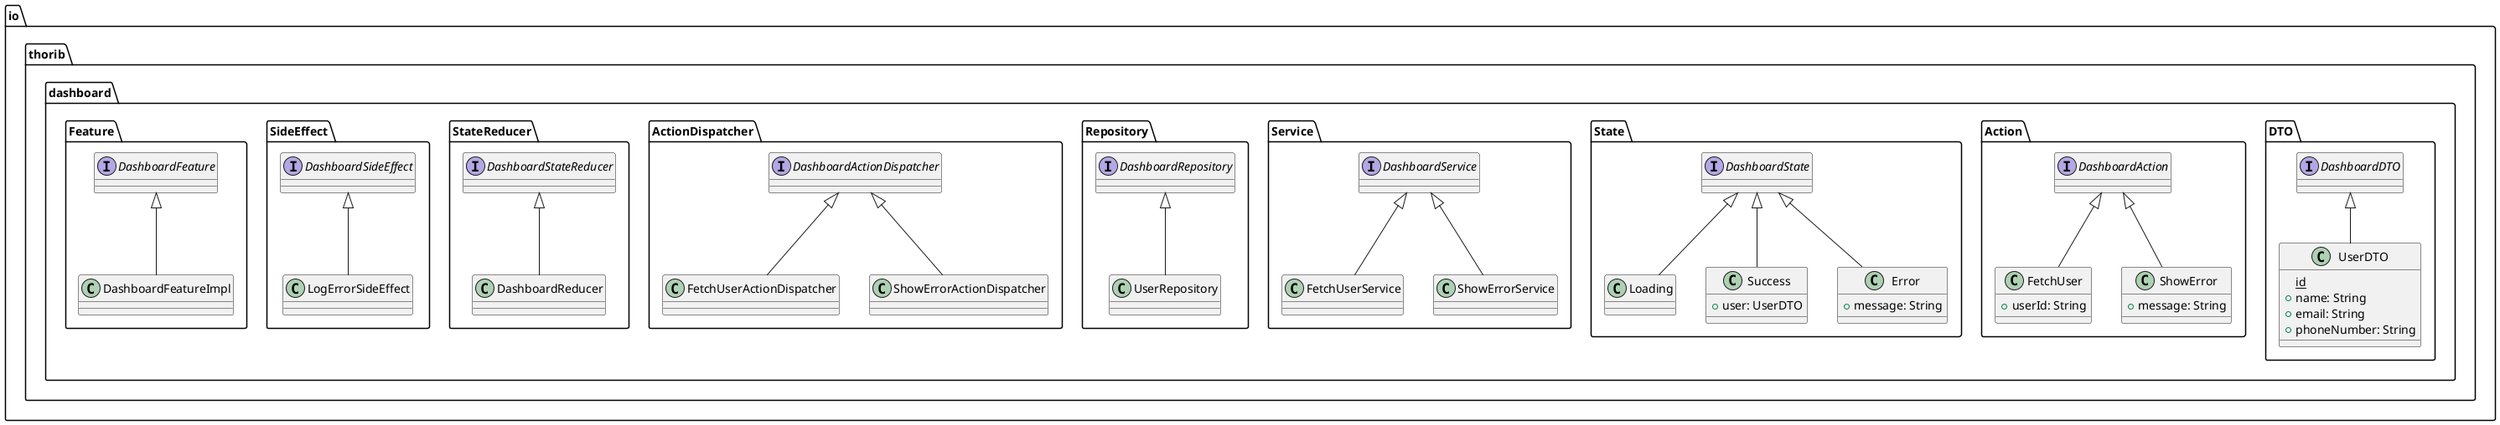 @startuml

!define Table(name,desc) class name as "desc" << (T,#FFAAAA) >>
!define primary_key(x) <u>x</u>
!define foreign_key(x) <#x>

package "io.thorib.dashboard.DTO" {
    interface DashboardDTO
    DashboardDTO <|-- UserDTO

    class UserDTO {
        primary_key(id)
        + name: String
        + email: String
        + phoneNumber: String
    }
}

package "io.thorib.dashboard.Action" {
    interface DashboardAction
    DashboardAction <|-- FetchUser
    DashboardAction <|-- ShowError
    class FetchUser {
        + userId: String
    }
    class ShowError {
        + message: String
    }
}

package "io.thorib.dashboard.State" {
    interface DashboardState
    DashboardState <|-- Loading
    DashboardState <|-- Success
    DashboardState <|-- Error

    class Loading {
    }

    class Success {
        + user: UserDTO
    }

    class Error {
        + message: String
    }
}

package "io.thorib.dashboard.Service" {
    interface DashboardService
    DashboardService <|-- FetchUserService
    DashboardService <|-- ShowErrorService

    class FetchUserService {
    }

    class ShowErrorService {
    }
}

package "io.thorib.dashboard.Repository" {
    interface DashboardRepository
    DashboardRepository <|-- UserRepository

    class UserRepository {
    }
}

package "io.thorib.dashboard.ActionDispatcher" {
    interface DashboardActionDispatcher
    DashboardActionDispatcher <|-- FetchUserActionDispatcher
    DashboardActionDispatcher <|-- ShowErrorActionDispatcher

    class FetchUserActionDispatcher {
    }

    class ShowErrorActionDispatcher {
    }
}

package "io.thorib.dashboard.StateReducer" {
    interface DashboardStateReducer
    DashboardStateReducer <|-- DashboardReducer

    class DashboardReducer {
    }
}

package "io.thorib.dashboard.SideEffect" {
    interface DashboardSideEffect
    DashboardSideEffect <|-- LogErrorSideEffect

    class LogErrorSideEffect {
    }
}

package "io.thorib.dashboard.Feature" {
    interface DashboardFeature
    DashboardFeature <|-- DashboardFeatureImpl

    class DashboardFeatureImpl {
    }
}
@enduml